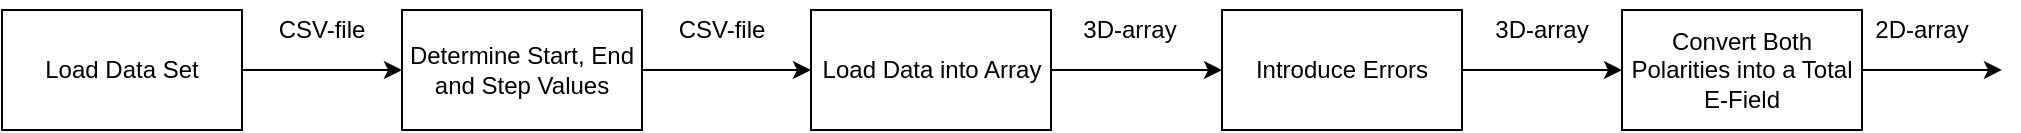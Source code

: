 <mxfile version="24.8.6">
  <diagram name="Side-1" id="73CHjgzLlCSozAhIhoE-">
    <mxGraphModel dx="1167" dy="632" grid="1" gridSize="10" guides="1" tooltips="1" connect="1" arrows="1" fold="1" page="1" pageScale="1" pageWidth="1169" pageHeight="1654" math="0" shadow="0">
      <root>
        <mxCell id="0" />
        <mxCell id="1" parent="0" />
        <mxCell id="e53wrTWpCOjGmr5jiETH-4" value="" style="edgeStyle=orthogonalEdgeStyle;rounded=0;orthogonalLoop=1;jettySize=auto;html=1;" edge="1" parent="1" source="e53wrTWpCOjGmr5jiETH-1" target="e53wrTWpCOjGmr5jiETH-2">
          <mxGeometry relative="1" as="geometry" />
        </mxCell>
        <mxCell id="e53wrTWpCOjGmr5jiETH-1" value="Load Data Set" style="rounded=0;whiteSpace=wrap;html=1;" vertex="1" parent="1">
          <mxGeometry x="40" y="245" width="120" height="60" as="geometry" />
        </mxCell>
        <mxCell id="e53wrTWpCOjGmr5jiETH-5" value="" style="edgeStyle=orthogonalEdgeStyle;rounded=0;orthogonalLoop=1;jettySize=auto;html=1;" edge="1" parent="1" source="e53wrTWpCOjGmr5jiETH-2" target="e53wrTWpCOjGmr5jiETH-3">
          <mxGeometry relative="1" as="geometry" />
        </mxCell>
        <mxCell id="e53wrTWpCOjGmr5jiETH-2" value="Determine Start, End and Step Values" style="rounded=0;whiteSpace=wrap;html=1;" vertex="1" parent="1">
          <mxGeometry x="240" y="245" width="120" height="60" as="geometry" />
        </mxCell>
        <mxCell id="e53wrTWpCOjGmr5jiETH-16" style="edgeStyle=orthogonalEdgeStyle;rounded=0;orthogonalLoop=1;jettySize=auto;html=1;exitX=1;exitY=0.5;exitDx=0;exitDy=0;entryX=0;entryY=0.5;entryDx=0;entryDy=0;" edge="1" parent="1" source="e53wrTWpCOjGmr5jiETH-3" target="e53wrTWpCOjGmr5jiETH-15">
          <mxGeometry relative="1" as="geometry" />
        </mxCell>
        <mxCell id="e53wrTWpCOjGmr5jiETH-3" value="Load Data into Array" style="rounded=0;whiteSpace=wrap;html=1;" vertex="1" parent="1">
          <mxGeometry x="444.5" y="245" width="120" height="60" as="geometry" />
        </mxCell>
        <mxCell id="e53wrTWpCOjGmr5jiETH-13" style="edgeStyle=orthogonalEdgeStyle;rounded=0;orthogonalLoop=1;jettySize=auto;html=1;exitX=1;exitY=0.5;exitDx=0;exitDy=0;" edge="1" parent="1" source="e53wrTWpCOjGmr5jiETH-6">
          <mxGeometry relative="1" as="geometry">
            <mxPoint x="1040" y="274.957" as="targetPoint" />
          </mxGeometry>
        </mxCell>
        <mxCell id="e53wrTWpCOjGmr5jiETH-6" value="Convert Both Polarities into a Total E-Field" style="rounded=0;whiteSpace=wrap;html=1;" vertex="1" parent="1">
          <mxGeometry x="850" y="245" width="120" height="60" as="geometry" />
        </mxCell>
        <mxCell id="e53wrTWpCOjGmr5jiETH-9" value="2D-array" style="text;html=1;align=center;verticalAlign=middle;whiteSpace=wrap;rounded=0;" vertex="1" parent="1">
          <mxGeometry x="970" y="240" width="60" height="30" as="geometry" />
        </mxCell>
        <mxCell id="e53wrTWpCOjGmr5jiETH-18" value="" style="edgeStyle=orthogonalEdgeStyle;rounded=0;orthogonalLoop=1;jettySize=auto;html=1;" edge="1" parent="1" source="e53wrTWpCOjGmr5jiETH-15" target="e53wrTWpCOjGmr5jiETH-6">
          <mxGeometry relative="1" as="geometry" />
        </mxCell>
        <mxCell id="e53wrTWpCOjGmr5jiETH-15" value="Introduce Errors" style="rounded=0;whiteSpace=wrap;html=1;" vertex="1" parent="1">
          <mxGeometry x="650" y="245" width="120" height="60" as="geometry" />
        </mxCell>
        <mxCell id="e53wrTWpCOjGmr5jiETH-19" value="CSV-file" style="text;html=1;align=center;verticalAlign=middle;whiteSpace=wrap;rounded=0;" vertex="1" parent="1">
          <mxGeometry x="170" y="240" width="60" height="30" as="geometry" />
        </mxCell>
        <mxCell id="e53wrTWpCOjGmr5jiETH-20" value="CSV-file" style="text;html=1;align=center;verticalAlign=middle;whiteSpace=wrap;rounded=0;" vertex="1" parent="1">
          <mxGeometry x="370" y="240" width="60" height="30" as="geometry" />
        </mxCell>
        <mxCell id="e53wrTWpCOjGmr5jiETH-21" value="3D-array" style="text;html=1;align=center;verticalAlign=middle;whiteSpace=wrap;rounded=0;" vertex="1" parent="1">
          <mxGeometry x="574" y="240" width="60" height="30" as="geometry" />
        </mxCell>
        <mxCell id="e53wrTWpCOjGmr5jiETH-22" value="3D-array" style="text;html=1;align=center;verticalAlign=middle;whiteSpace=wrap;rounded=0;" vertex="1" parent="1">
          <mxGeometry x="780" y="240" width="60" height="30" as="geometry" />
        </mxCell>
      </root>
    </mxGraphModel>
  </diagram>
</mxfile>
